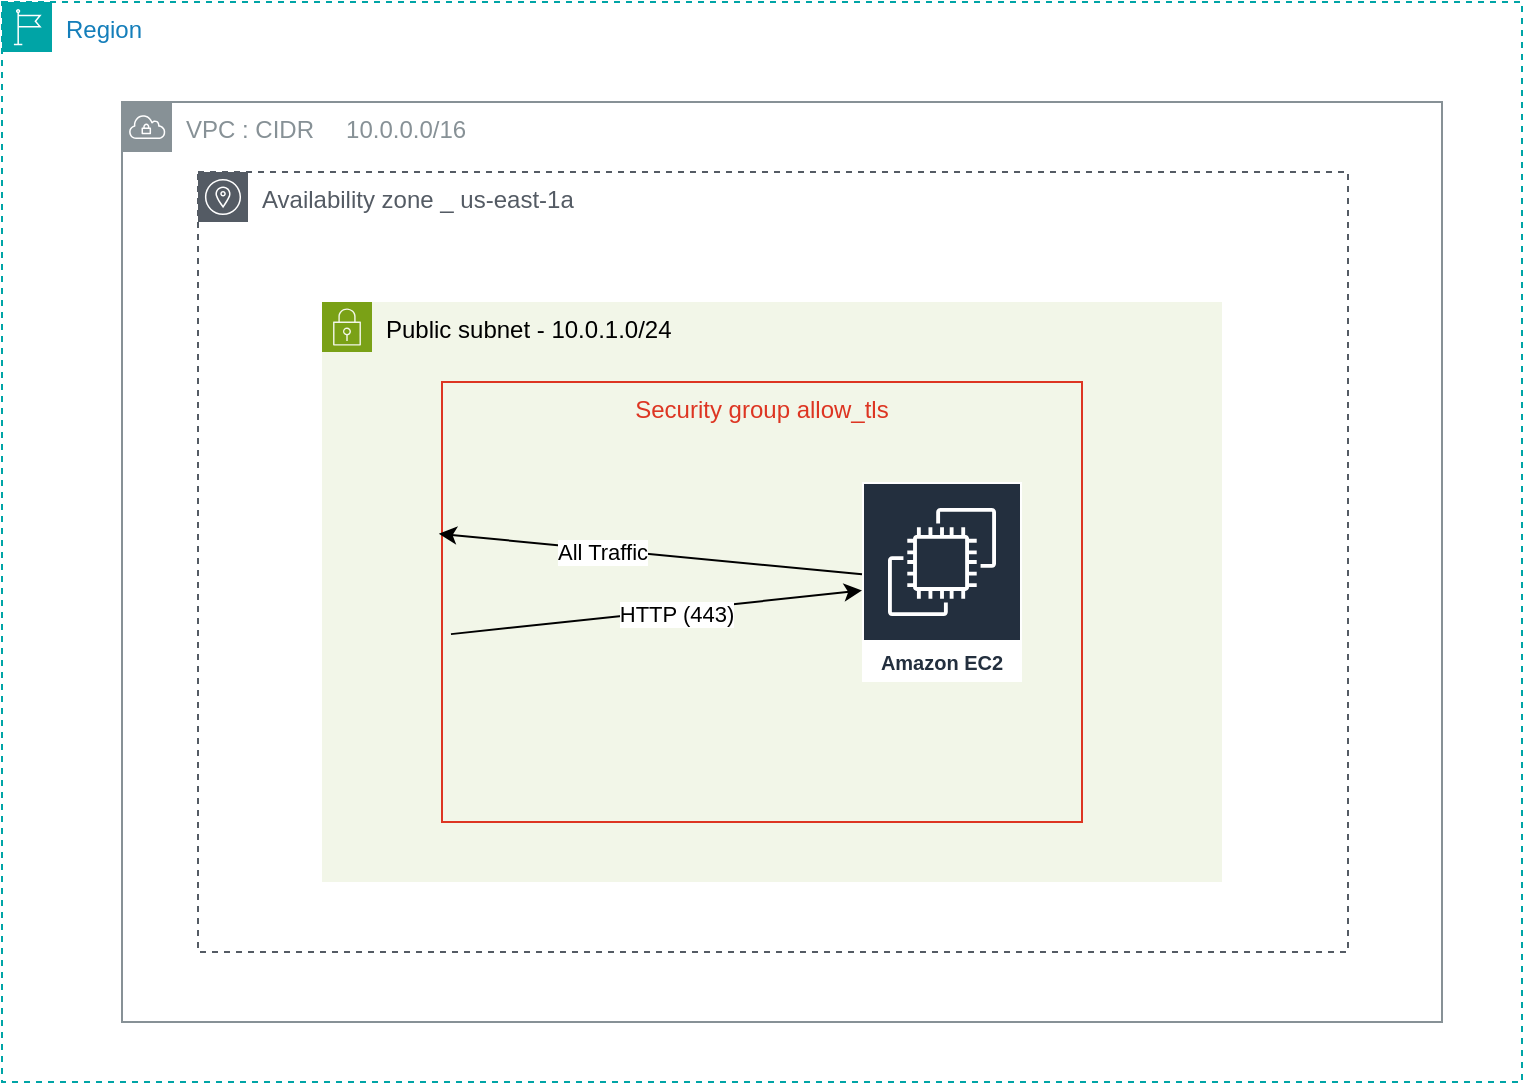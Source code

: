 <mxfile version="27.2.0" pages="2">
  <diagram id="irLHGQ6XQRM-f8KPI45p" name="Alone_EC2">
    <mxGraphModel dx="1554" dy="910" grid="1" gridSize="10" guides="1" tooltips="1" connect="1" arrows="1" fold="1" page="1" pageScale="1" pageWidth="850" pageHeight="1100" math="0" shadow="0">
      <root>
        <mxCell id="0" />
        <mxCell id="1" parent="0" />
        <mxCell id="gaddz2cSCyO44EHYulBC-4" value="Public subnet - 10.0.1.0/24" style="points=[[0,0],[0.25,0],[0.5,0],[0.75,0],[1,0],[1,0.25],[1,0.5],[1,0.75],[1,1],[0.75,1],[0.5,1],[0.25,1],[0,1],[0,0.75],[0,0.5],[0,0.25]];outlineConnect=0;gradientColor=none;html=1;container=1;pointerEvents=0;collapsible=0;recursiveResize=0;shape=mxgraph.aws4.group;grIcon=mxgraph.aws4.group_security_group;grStroke=0;strokeColor=#7AA116;fillColor=#F2F6E8;verticalAlign=top;align=left;spacingLeft=30;dashed=0;whiteSpace=wrap;" parent="1" vertex="1">
          <mxGeometry x="200" y="200" width="450" height="290" as="geometry" />
        </mxCell>
        <mxCell id="gaddz2cSCyO44EHYulBC-1" value="Region" style="points=[[0,0],[0.25,0],[0.5,0],[0.75,0],[1,0],[1,0.25],[1,0.5],[1,0.75],[1,1],[0.75,1],[0.5,1],[0.25,1],[0,1],[0,0.75],[0,0.5],[0,0.25]];outlineConnect=0;gradientColor=none;html=1;whiteSpace=wrap;fontSize=12;fontStyle=0;container=1;pointerEvents=0;collapsible=0;recursiveResize=0;shape=mxgraph.aws4.group;grIcon=mxgraph.aws4.group_region;strokeColor=#00A4A6;fillColor=none;verticalAlign=top;align=left;spacingLeft=30;fontColor=#147EBA;dashed=1;" parent="gaddz2cSCyO44EHYulBC-4" vertex="1">
          <mxGeometry x="-160" y="-150" width="760" height="540" as="geometry" />
        </mxCell>
        <mxCell id="gaddz2cSCyO44EHYulBC-2" value="VPC : CIDR&lt;span style=&quot;white-space: pre;&quot;&gt;&#x9;&lt;/span&gt;10.0.0.0/16" style="sketch=0;outlineConnect=0;gradientColor=none;html=1;whiteSpace=wrap;fontSize=12;fontStyle=0;shape=mxgraph.aws4.group;grIcon=mxgraph.aws4.group_vpc;strokeColor=#879196;fillColor=none;verticalAlign=top;align=left;spacingLeft=30;fontColor=#879196;dashed=0;" parent="gaddz2cSCyO44EHYulBC-1" vertex="1">
          <mxGeometry x="60" y="50" width="660" height="460" as="geometry" />
        </mxCell>
        <mxCell id="gaddz2cSCyO44EHYulBC-3" value="Availability zone _ us-east-1a" style="sketch=0;outlineConnect=0;gradientColor=none;html=1;whiteSpace=wrap;fontSize=12;fontStyle=0;shape=mxgraph.aws4.group;grIcon=mxgraph.aws4.group_availability_zone;strokeColor=#545B64;fillColor=none;verticalAlign=top;align=left;spacingLeft=30;fontColor=#545B64;dashed=1;" parent="gaddz2cSCyO44EHYulBC-1" vertex="1">
          <mxGeometry x="98" y="85" width="575" height="390" as="geometry" />
        </mxCell>
        <mxCell id="gaddz2cSCyO44EHYulBC-13" value="Security group allow_tls" style="fillColor=none;strokeColor=#DD3522;verticalAlign=top;fontStyle=0;fontColor=#DD3522;whiteSpace=wrap;html=1;" parent="gaddz2cSCyO44EHYulBC-1" vertex="1">
          <mxGeometry x="220" y="190" width="320" height="220" as="geometry" />
        </mxCell>
        <mxCell id="gaddz2cSCyO44EHYulBC-14" value="Amazon EC2" style="sketch=0;outlineConnect=0;fontColor=#232F3E;gradientColor=none;strokeColor=#ffffff;fillColor=#232F3E;dashed=0;verticalLabelPosition=middle;verticalAlign=bottom;align=center;html=1;whiteSpace=wrap;fontSize=10;fontStyle=1;spacing=3;shape=mxgraph.aws4.productIcon;prIcon=mxgraph.aws4.ec2;" parent="gaddz2cSCyO44EHYulBC-1" vertex="1">
          <mxGeometry x="430" y="240" width="80" height="100" as="geometry" />
        </mxCell>
        <mxCell id="gaddz2cSCyO44EHYulBC-24" value="" style="endArrow=classic;html=1;rounded=0;entryX=-0.005;entryY=0.345;entryDx=0;entryDy=0;entryPerimeter=0;" parent="gaddz2cSCyO44EHYulBC-1" source="gaddz2cSCyO44EHYulBC-14" target="gaddz2cSCyO44EHYulBC-13" edge="1">
          <mxGeometry width="50" height="50" relative="1" as="geometry">
            <mxPoint x="320" y="300" as="sourcePoint" />
            <mxPoint x="370" y="250" as="targetPoint" />
          </mxGeometry>
        </mxCell>
        <mxCell id="gaddz2cSCyO44EHYulBC-25" value="All Traffic" style="edgeLabel;html=1;align=center;verticalAlign=middle;resizable=0;points=[];" parent="gaddz2cSCyO44EHYulBC-24" vertex="1" connectable="0">
          <mxGeometry x="0.232" y="1" relative="1" as="geometry">
            <mxPoint as="offset" />
          </mxGeometry>
        </mxCell>
        <mxCell id="gaddz2cSCyO44EHYulBC-31" value="" style="endArrow=classic;html=1;rounded=0;exitX=0.014;exitY=0.573;exitDx=0;exitDy=0;exitPerimeter=0;" parent="gaddz2cSCyO44EHYulBC-1" source="gaddz2cSCyO44EHYulBC-13" target="gaddz2cSCyO44EHYulBC-14" edge="1">
          <mxGeometry width="50" height="50" relative="1" as="geometry">
            <mxPoint x="300" y="360" as="sourcePoint" />
            <mxPoint x="350" y="310" as="targetPoint" />
          </mxGeometry>
        </mxCell>
        <mxCell id="gaddz2cSCyO44EHYulBC-33" value="HTTP (443)" style="edgeLabel;html=1;align=center;verticalAlign=middle;resizable=0;points=[];" parent="gaddz2cSCyO44EHYulBC-31" vertex="1" connectable="0">
          <mxGeometry x="0.087" y="-2" relative="1" as="geometry">
            <mxPoint as="offset" />
          </mxGeometry>
        </mxCell>
      </root>
    </mxGraphModel>
  </diagram>
  <diagram id="XEFgYsu5FEaUIR6Jr6fx" name="Page-2">
    <mxGraphModel dx="2678" dy="2171" grid="1" gridSize="10" guides="1" tooltips="1" connect="1" arrows="1" fold="1" page="1" pageScale="1" pageWidth="850" pageHeight="1100" math="0" shadow="0">
      <root>
        <mxCell id="0" />
        <mxCell id="1" parent="0" />
        <mxCell id="Y8zBnSL6UVBVcf6IZFGi-1" value="&lt;font style=&quot;font-size: 15px;&quot;&gt;VPC: CIDR: 10.0.0.0/16&lt;/font&gt;" style="sketch=0;outlineConnect=0;gradientColor=none;html=1;whiteSpace=wrap;fontSize=12;fontStyle=0;shape=mxgraph.aws4.group;grIcon=mxgraph.aws4.group_vpc;strokeColor=#879196;fillColor=none;verticalAlign=top;align=left;spacingLeft=30;fontColor=#879196;dashed=0;" vertex="1" parent="1">
          <mxGeometry x="-200" y="160" width="1320" height="640" as="geometry" />
        </mxCell>
        <mxCell id="Y8zBnSL6UVBVcf6IZFGi-2" value="" style="sketch=0;outlineConnect=0;fontColor=#232F3E;gradientColor=none;fillColor=#232F3D;strokeColor=none;dashed=0;verticalLabelPosition=bottom;verticalAlign=top;align=center;html=1;fontSize=12;fontStyle=0;aspect=fixed;pointerEvents=1;shape=mxgraph.aws4.user;" vertex="1" parent="1">
          <mxGeometry x="440" y="-120" width="40" height="40" as="geometry" />
        </mxCell>
        <mxCell id="Y8zBnSL6UVBVcf6IZFGi-3" value="" style="image;aspect=fixed;perimeter=ellipsePerimeter;html=1;align=center;shadow=0;dashed=0;spacingTop=3;image=img/lib/active_directory/internet_globe.svg;" vertex="1" parent="1">
          <mxGeometry x="435" y="10" width="50" height="50" as="geometry" />
        </mxCell>
        <mxCell id="Y8zBnSL6UVBVcf6IZFGi-4" value="" style="endArrow=classic;html=1;rounded=0;entryX=0.5;entryY=0;entryDx=0;entryDy=0;" edge="1" parent="1" source="Y8zBnSL6UVBVcf6IZFGi-2" target="Y8zBnSL6UVBVcf6IZFGi-3">
          <mxGeometry width="50" height="50" relative="1" as="geometry">
            <mxPoint x="570" y="-60" as="sourcePoint" />
            <mxPoint x="460" as="targetPoint" />
          </mxGeometry>
        </mxCell>
        <mxCell id="Y8zBnSL6UVBVcf6IZFGi-5" value="" style="endArrow=classic;startArrow=classic;html=1;rounded=0;entryX=0.5;entryY=1;entryDx=0;entryDy=0;" edge="1" parent="1" source="Y8zBnSL6UVBVcf6IZFGi-17" target="Y8zBnSL6UVBVcf6IZFGi-3">
          <mxGeometry width="50" height="50" relative="1" as="geometry">
            <mxPoint x="470" y="130" as="sourcePoint" />
            <mxPoint x="520" y="80" as="targetPoint" />
          </mxGeometry>
        </mxCell>
        <mxCell id="Y8zBnSL6UVBVcf6IZFGi-6" value="&lt;font style=&quot;font-size: 16px;&quot;&gt;Internet&lt;/font&gt;" style="text;html=1;align=center;verticalAlign=middle;resizable=0;points=[];autosize=1;strokeColor=none;fillColor=none;" vertex="1" parent="1">
          <mxGeometry x="480" y="20" width="80" height="30" as="geometry" />
        </mxCell>
        <mxCell id="Y8zBnSL6UVBVcf6IZFGi-7" value="&lt;font style=&quot;font-size: 14px;&quot;&gt;Availability zone A&lt;/font&gt;" style="sketch=0;outlineConnect=0;gradientColor=none;html=1;whiteSpace=wrap;fontSize=12;fontStyle=0;shape=mxgraph.aws4.group;grIcon=mxgraph.aws4.group_availability_zone;strokeColor=#545B64;fillColor=none;verticalAlign=top;align=left;spacingLeft=30;fontColor=#545B64;dashed=1;" vertex="1" parent="1">
          <mxGeometry x="-120" y="240" width="360" height="520" as="geometry" />
        </mxCell>
        <mxCell id="Y8zBnSL6UVBVcf6IZFGi-9" value="&lt;font style=&quot;font-size: 14px;&quot;&gt;Availability zone B&lt;/font&gt;" style="sketch=0;outlineConnect=0;gradientColor=none;html=1;whiteSpace=wrap;fontSize=12;fontStyle=0;shape=mxgraph.aws4.group;grIcon=mxgraph.aws4.group_availability_zone;strokeColor=#545B64;fillColor=none;verticalAlign=top;align=left;spacingLeft=30;fontColor=#545B64;dashed=1;" vertex="1" parent="1">
          <mxGeometry x="680" y="240" width="360" height="510" as="geometry" />
        </mxCell>
        <mxCell id="Y8zBnSL6UVBVcf6IZFGi-10" value="Public subnet" style="points=[[0,0],[0.25,0],[0.5,0],[0.75,0],[1,0],[1,0.25],[1,0.5],[1,0.75],[1,1],[0.75,1],[0.5,1],[0.25,1],[0,1],[0,0.75],[0,0.5],[0,0.25]];outlineConnect=0;gradientColor=none;html=1;whiteSpace=wrap;fontSize=12;fontStyle=0;container=1;pointerEvents=0;collapsible=0;recursiveResize=0;shape=mxgraph.aws4.group;grIcon=mxgraph.aws4.group_security_group;grStroke=0;strokeColor=#7AA116;fillColor=#F2F6E8;verticalAlign=top;align=left;spacingLeft=30;fontColor=#248814;dashed=0;" vertex="1" parent="1">
          <mxGeometry x="-80" y="290" width="280" height="150" as="geometry" />
        </mxCell>
        <mxCell id="Y8zBnSL6UVBVcf6IZFGi-11" value="Public subnet" style="points=[[0,0],[0.25,0],[0.5,0],[0.75,0],[1,0],[1,0.25],[1,0.5],[1,0.75],[1,1],[0.75,1],[0.5,1],[0.25,1],[0,1],[0,0.75],[0,0.5],[0,0.25]];outlineConnect=0;gradientColor=none;html=1;whiteSpace=wrap;fontSize=12;fontStyle=0;container=1;pointerEvents=0;collapsible=0;recursiveResize=0;shape=mxgraph.aws4.group;grIcon=mxgraph.aws4.group_security_group;grStroke=0;strokeColor=#7AA116;fillColor=#F2F6E8;verticalAlign=top;align=left;spacingLeft=30;fontColor=#248814;dashed=0;" vertex="1" parent="1">
          <mxGeometry x="730" y="290" width="270" height="140" as="geometry" />
        </mxCell>
        <mxCell id="Y8zBnSL6UVBVcf6IZFGi-15" value="Private subnet" style="points=[[0,0],[0.25,0],[0.5,0],[0.75,0],[1,0],[1,0.25],[1,0.5],[1,0.75],[1,1],[0.75,1],[0.5,1],[0.25,1],[0,1],[0,0.75],[0,0.5],[0,0.25]];outlineConnect=0;gradientColor=none;html=1;whiteSpace=wrap;fontSize=12;fontStyle=0;container=1;pointerEvents=0;collapsible=0;recursiveResize=0;shape=mxgraph.aws4.group;grIcon=mxgraph.aws4.group_security_group;grStroke=0;strokeColor=#00A4A6;fillColor=#E6F6F7;verticalAlign=top;align=left;spacingLeft=30;fontColor=#147EBA;dashed=0;" vertex="1" parent="1">
          <mxGeometry x="-80" y="520" width="280" height="170" as="geometry" />
        </mxCell>
        <mxCell id="Y8zBnSL6UVBVcf6IZFGi-16" value="Private subnet" style="points=[[0,0],[0.25,0],[0.5,0],[0.75,0],[1,0],[1,0.25],[1,0.5],[1,0.75],[1,1],[0.75,1],[0.5,1],[0.25,1],[0,1],[0,0.75],[0,0.5],[0,0.25]];outlineConnect=0;gradientColor=none;html=1;whiteSpace=wrap;fontSize=12;fontStyle=0;container=1;pointerEvents=0;collapsible=0;recursiveResize=0;shape=mxgraph.aws4.group;grIcon=mxgraph.aws4.group_security_group;grStroke=0;strokeColor=#00A4A6;fillColor=#E6F6F7;verticalAlign=top;align=left;spacingLeft=30;fontColor=#147EBA;dashed=0;" vertex="1" parent="1">
          <mxGeometry x="720" y="520" width="280" height="160" as="geometry" />
        </mxCell>
        <mxCell id="Y8zBnSL6UVBVcf6IZFGi-17" value="" style="sketch=0;outlineConnect=0;fontColor=#232F3E;gradientColor=none;fillColor=#8C4FFF;strokeColor=none;dashed=0;verticalLabelPosition=bottom;verticalAlign=top;align=center;html=1;fontSize=12;fontStyle=0;aspect=fixed;pointerEvents=1;shape=mxgraph.aws4.internet_gateway;" vertex="1" parent="1">
          <mxGeometry x="435" y="140" width="49" height="49" as="geometry" />
        </mxCell>
        <mxCell id="Y8zBnSL6UVBVcf6IZFGi-19" value="&lt;font style=&quot;font-size: 14px;&quot;&gt;Internet Gateway&lt;/font&gt;" style="text;html=1;align=center;verticalAlign=middle;resizable=0;points=[];autosize=1;strokeColor=none;fillColor=none;" vertex="1" parent="1">
          <mxGeometry x="485" y="159" width="130" height="30" as="geometry" />
        </mxCell>
        <mxCell id="Y8zBnSL6UVBVcf6IZFGi-20" value="" style="sketch=0;outlineConnect=0;fontColor=#232F3E;gradientColor=none;fillColor=#8C4FFF;strokeColor=none;dashed=0;verticalLabelPosition=bottom;verticalAlign=top;align=center;html=1;fontSize=12;fontStyle=0;aspect=fixed;pointerEvents=1;shape=mxgraph.aws4.router;" vertex="1" parent="1">
          <mxGeometry x="438.5" y="240" width="43" height="43" as="geometry" />
        </mxCell>
      </root>
    </mxGraphModel>
  </diagram>
</mxfile>
